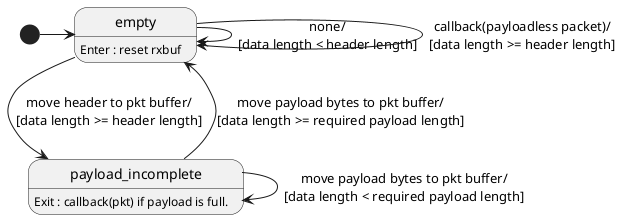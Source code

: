 @startuml
[*] -> empty
empty : Enter : reset rxbuf
empty -> empty : none/\n[data length < header length]
empty -> empty : callback(payloadless packet)/\n[data length >= header length]
empty -down-> payload_incomplete : move header to pkt buffer/\n[data length >= header length]
payload_incomplete -> payload_incomplete: move payload bytes to pkt buffer/\n[data length < required payload length]
payload_incomplete -> empty : move payload bytes to pkt buffer/\n[data length >= required payload length]
payload_incomplete : Exit : callback(pkt) if payload is full.
@enduml